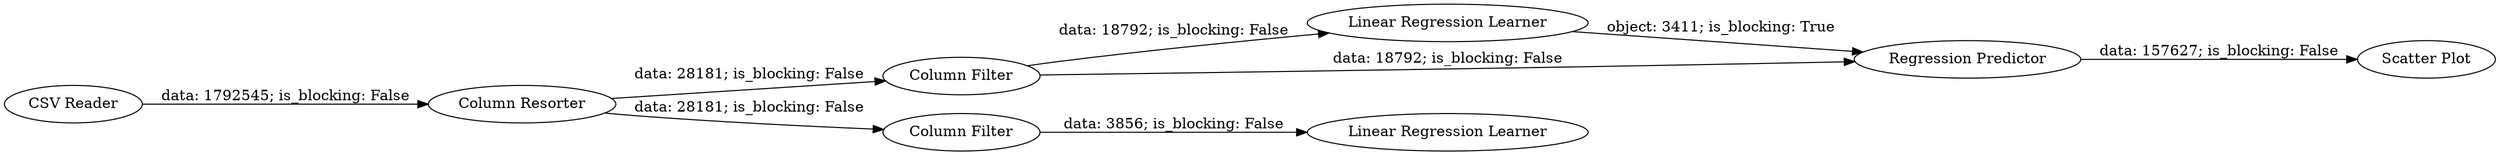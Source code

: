 digraph {
	"-8408424156931667743_15" [label="CSV Reader"]
	"-8408424156931667743_14" [label="Column Filter"]
	"-8408424156931667743_2" [label="Column Filter"]
	"-8408424156931667743_12" [label="Scatter Plot"]
	"-8408424156931667743_3" [label="Linear Regression Learner"]
	"-8408424156931667743_11" [label="Column Resorter"]
	"-8408424156931667743_6" [label="Linear Regression Learner"]
	"-8408424156931667743_9" [label="Regression Predictor"]
	"-8408424156931667743_11" -> "-8408424156931667743_14" [label="data: 28181; is_blocking: False"]
	"-8408424156931667743_14" -> "-8408424156931667743_6" [label="data: 18792; is_blocking: False"]
	"-8408424156931667743_2" -> "-8408424156931667743_3" [label="data: 3856; is_blocking: False"]
	"-8408424156931667743_6" -> "-8408424156931667743_9" [label="object: 3411; is_blocking: True"]
	"-8408424156931667743_9" -> "-8408424156931667743_12" [label="data: 157627; is_blocking: False"]
	"-8408424156931667743_11" -> "-8408424156931667743_2" [label="data: 28181; is_blocking: False"]
	"-8408424156931667743_15" -> "-8408424156931667743_11" [label="data: 1792545; is_blocking: False"]
	"-8408424156931667743_14" -> "-8408424156931667743_9" [label="data: 18792; is_blocking: False"]
	rankdir=LR
}

